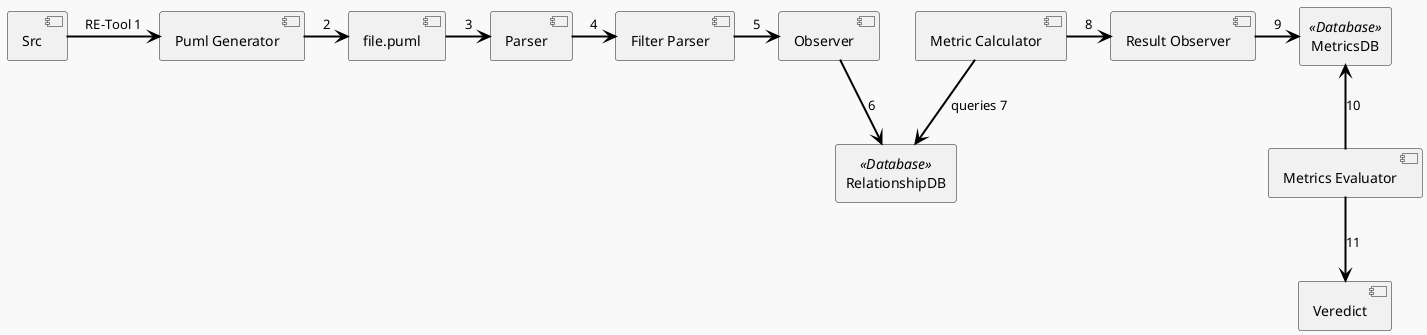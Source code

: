 @startuml ComunicationDiagram
skinparam packageStyle rectangle
skinparam shadowing false
skinparam backgroundColor #F9F9F9
skinparam packageBackgroundColor #DDDDDD
skinparam packageBorderColor #000000
skinparam arrowColor #000000
skinparam arrowThickness 2

package "RelationshipDB" <<Database>> {
}

package "MetricsDB" <<Database>> {
}

[Src] -> [Puml Generator] : RE-Tool 1
[Puml Generator] -> [file.puml] : 2
[file.puml] -> [Parser] : 3
[Parser] -> [Filter Parser] : 4
[Filter Parser] -> [Observer] : 5
[Observer] --> [RelationshipDB] : 6
[Metric Calculator] --> [RelationshipDB] : queries 7
[Metric Calculator] -> [Result Observer] : 8
[Result Observer] -> [MetricsDB] : 9
[MetricsDB] <-- [Metrics Evaluator] : 10
[Metrics Evaluator] --> [Veredict] : 11

@enduml